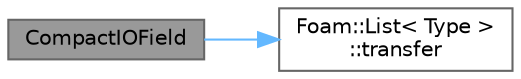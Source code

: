 digraph "CompactIOField"
{
 // LATEX_PDF_SIZE
  bgcolor="transparent";
  edge [fontname=Helvetica,fontsize=10,labelfontname=Helvetica,labelfontsize=10];
  node [fontname=Helvetica,fontsize=10,shape=box,height=0.2,width=0.4];
  rankdir="LR";
  Node1 [id="Node000001",label="CompactIOField",height=0.2,width=0.4,color="gray40", fillcolor="grey60", style="filled", fontcolor="black",tooltip=" "];
  Node1 -> Node2 [id="edge1_Node000001_Node000002",color="steelblue1",style="solid",tooltip=" "];
  Node2 [id="Node000002",label="Foam::List\< Type \>\l::transfer",height=0.2,width=0.4,color="grey40", fillcolor="white", style="filled",URL="$classFoam_1_1List.html#a12194004a66b30e6dfd3d9faa83f6b5a",tooltip=" "];
}
